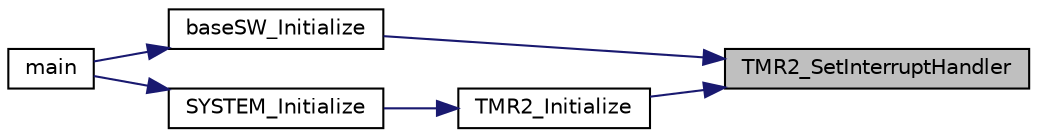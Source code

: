 digraph "TMR2_SetInterruptHandler"
{
 // LATEX_PDF_SIZE
  edge [fontname="Helvetica",fontsize="10",labelfontname="Helvetica",labelfontsize="10"];
  node [fontname="Helvetica",fontsize="10",shape=record];
  rankdir="RL";
  Node1 [label="TMR2_SetInterruptHandler",height=0.2,width=0.4,color="black", fillcolor="grey75", style="filled", fontcolor="black",tooltip=" "];
  Node1 -> Node2 [dir="back",color="midnightblue",fontsize="10",style="solid"];
  Node2 [label="baseSW_Initialize",height=0.2,width=0.4,color="black", fillcolor="white", style="filled",URL="$base_s_w_8c.html#a26152edbd9eb97c5e90eb637c8535600",tooltip=" "];
  Node2 -> Node3 [dir="back",color="midnightblue",fontsize="10",style="solid"];
  Node3 [label="main",height=0.2,width=0.4,color="black", fillcolor="white", style="filled",URL="$main_8c.html#a840291bc02cba5474a4cb46a9b9566fe",tooltip=" "];
  Node1 -> Node4 [dir="back",color="midnightblue",fontsize="10",style="solid"];
  Node4 [label="TMR2_Initialize",height=0.2,width=0.4,color="black", fillcolor="white", style="filled",URL="$tmr2_8c.html#a46c13c9255379e99c10240229a145d37",tooltip=" "];
  Node4 -> Node5 [dir="back",color="midnightblue",fontsize="10",style="solid"];
  Node5 [label="SYSTEM_Initialize",height=0.2,width=0.4,color="black", fillcolor="white", style="filled",URL="$system_8c.html#a5e8391114a0cf91ac20002be25e3d352",tooltip=" "];
  Node5 -> Node3 [dir="back",color="midnightblue",fontsize="10",style="solid"];
}
